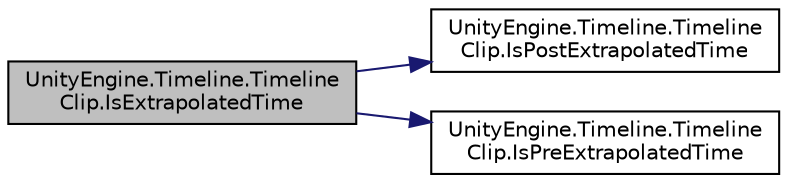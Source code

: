 digraph "UnityEngine.Timeline.TimelineClip.IsExtrapolatedTime"
{
 // LATEX_PDF_SIZE
  edge [fontname="Helvetica",fontsize="10",labelfontname="Helvetica",labelfontsize="10"];
  node [fontname="Helvetica",fontsize="10",shape=record];
  rankdir="LR";
  Node1 [label="UnityEngine.Timeline.Timeline\lClip.IsExtrapolatedTime",height=0.2,width=0.4,color="black", fillcolor="grey75", style="filled", fontcolor="black",tooltip="Given a time, returns whether it falls within the clips extrapolation"];
  Node1 -> Node2 [color="midnightblue",fontsize="10",style="solid",fontname="Helvetica"];
  Node2 [label="UnityEngine.Timeline.Timeline\lClip.IsPostExtrapolatedTime",height=0.2,width=0.4,color="black", fillcolor="white", style="filled",URL="$class_unity_engine_1_1_timeline_1_1_timeline_clip.html#a7f54df7e4c0accdefa6dfbc83068083e",tooltip="Given a time, returns whether it falls within the clip post-extrapolation"];
  Node1 -> Node3 [color="midnightblue",fontsize="10",style="solid",fontname="Helvetica"];
  Node3 [label="UnityEngine.Timeline.Timeline\lClip.IsPreExtrapolatedTime",height=0.2,width=0.4,color="black", fillcolor="white", style="filled",URL="$class_unity_engine_1_1_timeline_1_1_timeline_clip.html#a9b9ff4aba84f327c2822983ac3cdf50b",tooltip="Given a time, returns whether it falls within the clip pre-extrapolation"];
}
